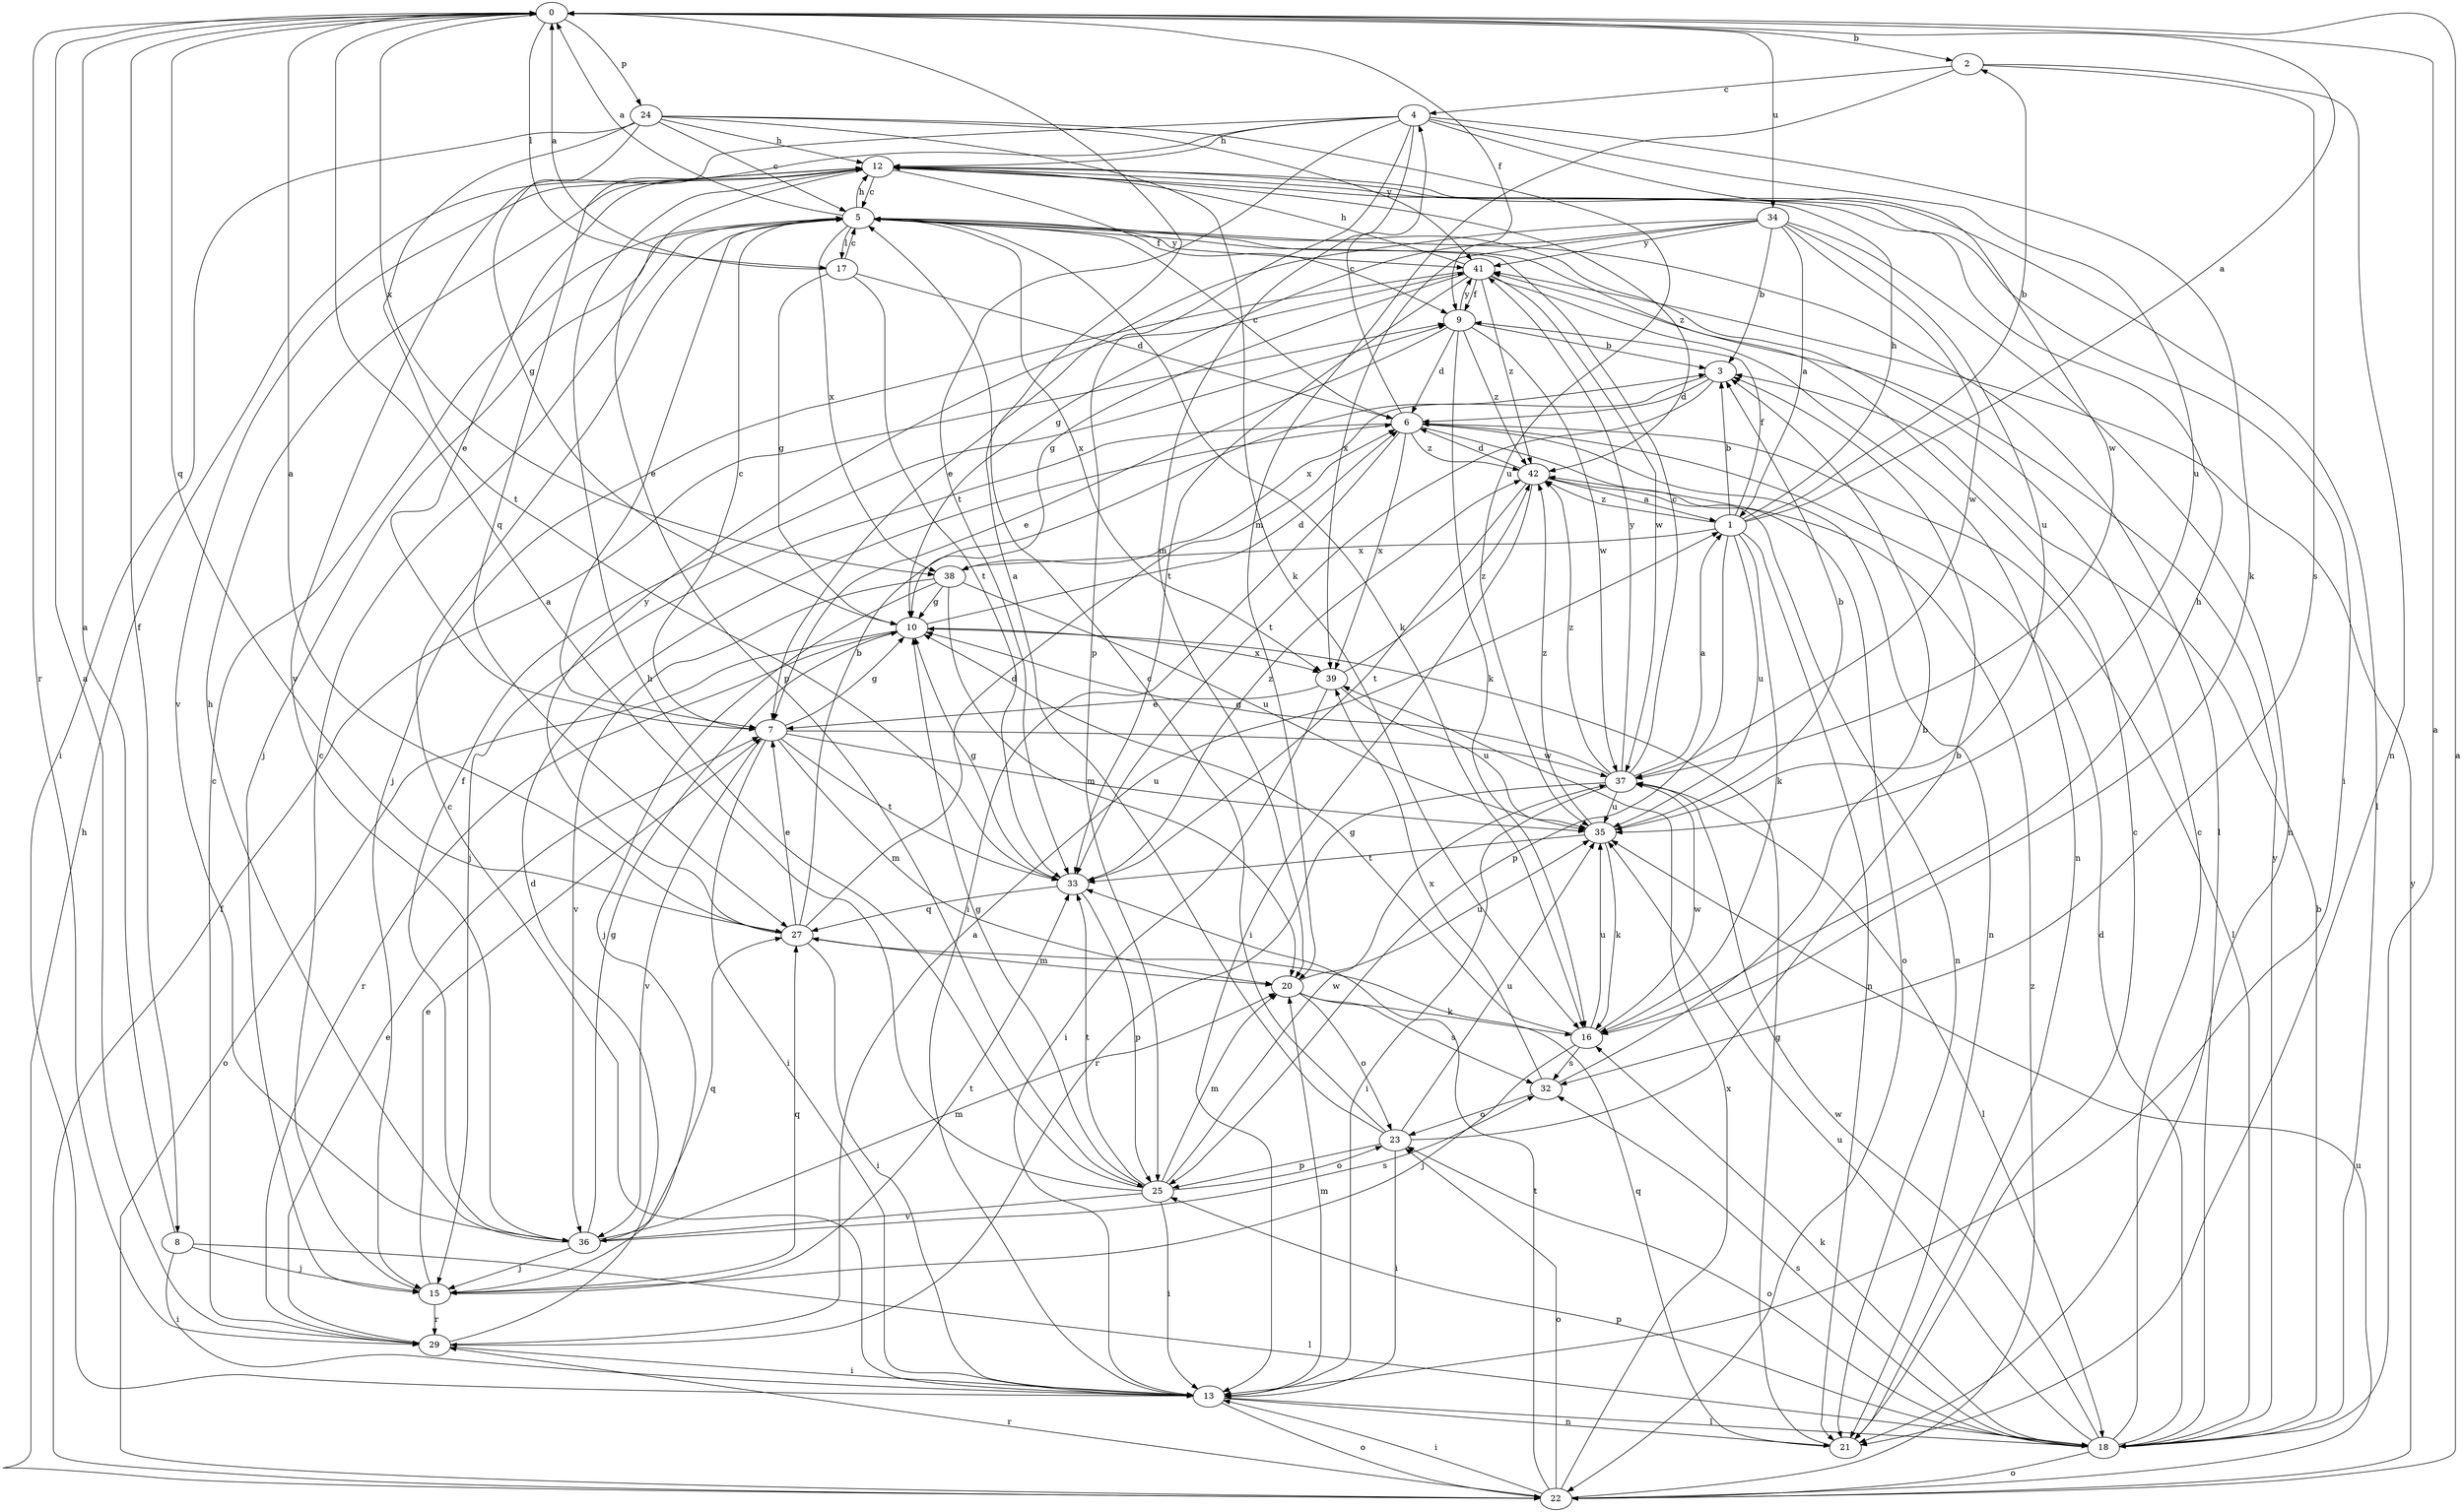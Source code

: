 strict digraph  {
0;
1;
2;
3;
4;
5;
6;
7;
8;
9;
10;
12;
13;
15;
16;
17;
18;
20;
21;
22;
23;
24;
25;
27;
29;
32;
33;
34;
35;
36;
37;
38;
39;
41;
42;
0 -> 2  [label=b];
0 -> 8  [label=f];
0 -> 9  [label=f];
0 -> 17  [label=l];
0 -> 24  [label=p];
0 -> 27  [label=q];
0 -> 29  [label=r];
0 -> 34  [label=u];
0 -> 38  [label=x];
1 -> 0  [label=a];
1 -> 2  [label=b];
1 -> 3  [label=b];
1 -> 9  [label=f];
1 -> 12  [label=h];
1 -> 16  [label=k];
1 -> 21  [label=n];
1 -> 25  [label=p];
1 -> 35  [label=u];
1 -> 38  [label=x];
1 -> 42  [label=z];
2 -> 4  [label=c];
2 -> 20  [label=m];
2 -> 21  [label=n];
2 -> 32  [label=s];
3 -> 6  [label=d];
3 -> 33  [label=t];
3 -> 38  [label=x];
4 -> 12  [label=h];
4 -> 16  [label=k];
4 -> 20  [label=m];
4 -> 25  [label=p];
4 -> 27  [label=q];
4 -> 33  [label=t];
4 -> 35  [label=u];
4 -> 36  [label=v];
4 -> 37  [label=w];
5 -> 0  [label=a];
5 -> 7  [label=e];
5 -> 12  [label=h];
5 -> 15  [label=j];
5 -> 16  [label=k];
5 -> 17  [label=l];
5 -> 18  [label=l];
5 -> 38  [label=x];
5 -> 39  [label=x];
5 -> 41  [label=y];
6 -> 4  [label=c];
6 -> 5  [label=c];
6 -> 13  [label=i];
6 -> 15  [label=j];
6 -> 18  [label=l];
6 -> 21  [label=n];
6 -> 22  [label=o];
6 -> 39  [label=x];
6 -> 42  [label=z];
7 -> 5  [label=c];
7 -> 10  [label=g];
7 -> 13  [label=i];
7 -> 20  [label=m];
7 -> 33  [label=t];
7 -> 35  [label=u];
7 -> 36  [label=v];
7 -> 37  [label=w];
8 -> 0  [label=a];
8 -> 13  [label=i];
8 -> 15  [label=j];
8 -> 18  [label=l];
9 -> 3  [label=b];
9 -> 6  [label=d];
9 -> 7  [label=e];
9 -> 16  [label=k];
9 -> 37  [label=w];
9 -> 41  [label=y];
9 -> 42  [label=z];
10 -> 6  [label=d];
10 -> 22  [label=o];
10 -> 29  [label=r];
10 -> 39  [label=x];
12 -> 5  [label=c];
12 -> 7  [label=e];
12 -> 9  [label=f];
12 -> 13  [label=i];
12 -> 18  [label=l];
12 -> 25  [label=p];
12 -> 36  [label=v];
12 -> 42  [label=z];
13 -> 5  [label=c];
13 -> 18  [label=l];
13 -> 20  [label=m];
13 -> 21  [label=n];
13 -> 22  [label=o];
15 -> 5  [label=c];
15 -> 7  [label=e];
15 -> 27  [label=q];
15 -> 29  [label=r];
15 -> 33  [label=t];
16 -> 10  [label=g];
16 -> 12  [label=h];
16 -> 15  [label=j];
16 -> 32  [label=s];
16 -> 35  [label=u];
16 -> 37  [label=w];
17 -> 0  [label=a];
17 -> 5  [label=c];
17 -> 6  [label=d];
17 -> 10  [label=g];
17 -> 33  [label=t];
18 -> 0  [label=a];
18 -> 3  [label=b];
18 -> 5  [label=c];
18 -> 6  [label=d];
18 -> 16  [label=k];
18 -> 22  [label=o];
18 -> 23  [label=o];
18 -> 25  [label=p];
18 -> 32  [label=s];
18 -> 35  [label=u];
18 -> 37  [label=w];
18 -> 41  [label=y];
20 -> 16  [label=k];
20 -> 23  [label=o];
20 -> 32  [label=s];
20 -> 35  [label=u];
21 -> 5  [label=c];
21 -> 10  [label=g];
21 -> 27  [label=q];
22 -> 0  [label=a];
22 -> 9  [label=f];
22 -> 12  [label=h];
22 -> 13  [label=i];
22 -> 23  [label=o];
22 -> 29  [label=r];
22 -> 33  [label=t];
22 -> 35  [label=u];
22 -> 39  [label=x];
22 -> 41  [label=y];
22 -> 42  [label=z];
23 -> 0  [label=a];
23 -> 3  [label=b];
23 -> 5  [label=c];
23 -> 13  [label=i];
23 -> 25  [label=p];
23 -> 35  [label=u];
24 -> 5  [label=c];
24 -> 10  [label=g];
24 -> 12  [label=h];
24 -> 13  [label=i];
24 -> 16  [label=k];
24 -> 33  [label=t];
24 -> 35  [label=u];
24 -> 41  [label=y];
25 -> 0  [label=a];
25 -> 10  [label=g];
25 -> 12  [label=h];
25 -> 13  [label=i];
25 -> 20  [label=m];
25 -> 23  [label=o];
25 -> 33  [label=t];
25 -> 36  [label=v];
25 -> 37  [label=w];
27 -> 0  [label=a];
27 -> 3  [label=b];
27 -> 6  [label=d];
27 -> 7  [label=e];
27 -> 13  [label=i];
27 -> 20  [label=m];
27 -> 41  [label=y];
29 -> 0  [label=a];
29 -> 1  [label=a];
29 -> 5  [label=c];
29 -> 6  [label=d];
29 -> 7  [label=e];
29 -> 13  [label=i];
32 -> 3  [label=b];
32 -> 23  [label=o];
32 -> 39  [label=x];
33 -> 10  [label=g];
33 -> 25  [label=p];
33 -> 27  [label=q];
33 -> 42  [label=z];
34 -> 1  [label=a];
34 -> 3  [label=b];
34 -> 7  [label=e];
34 -> 10  [label=g];
34 -> 21  [label=n];
34 -> 35  [label=u];
34 -> 37  [label=w];
34 -> 39  [label=x];
34 -> 41  [label=y];
35 -> 3  [label=b];
35 -> 16  [label=k];
35 -> 33  [label=t];
35 -> 42  [label=z];
36 -> 9  [label=f];
36 -> 10  [label=g];
36 -> 12  [label=h];
36 -> 15  [label=j];
36 -> 20  [label=m];
36 -> 27  [label=q];
36 -> 32  [label=s];
37 -> 1  [label=a];
37 -> 5  [label=c];
37 -> 10  [label=g];
37 -> 13  [label=i];
37 -> 18  [label=l];
37 -> 29  [label=r];
37 -> 35  [label=u];
37 -> 41  [label=y];
37 -> 42  [label=z];
38 -> 10  [label=g];
38 -> 15  [label=j];
38 -> 20  [label=m];
38 -> 35  [label=u];
38 -> 36  [label=v];
39 -> 7  [label=e];
39 -> 13  [label=i];
39 -> 35  [label=u];
39 -> 42  [label=z];
41 -> 9  [label=f];
41 -> 10  [label=g];
41 -> 12  [label=h];
41 -> 15  [label=j];
41 -> 21  [label=n];
41 -> 33  [label=t];
41 -> 37  [label=w];
41 -> 42  [label=z];
42 -> 1  [label=a];
42 -> 6  [label=d];
42 -> 13  [label=i];
42 -> 21  [label=n];
42 -> 33  [label=t];
}
